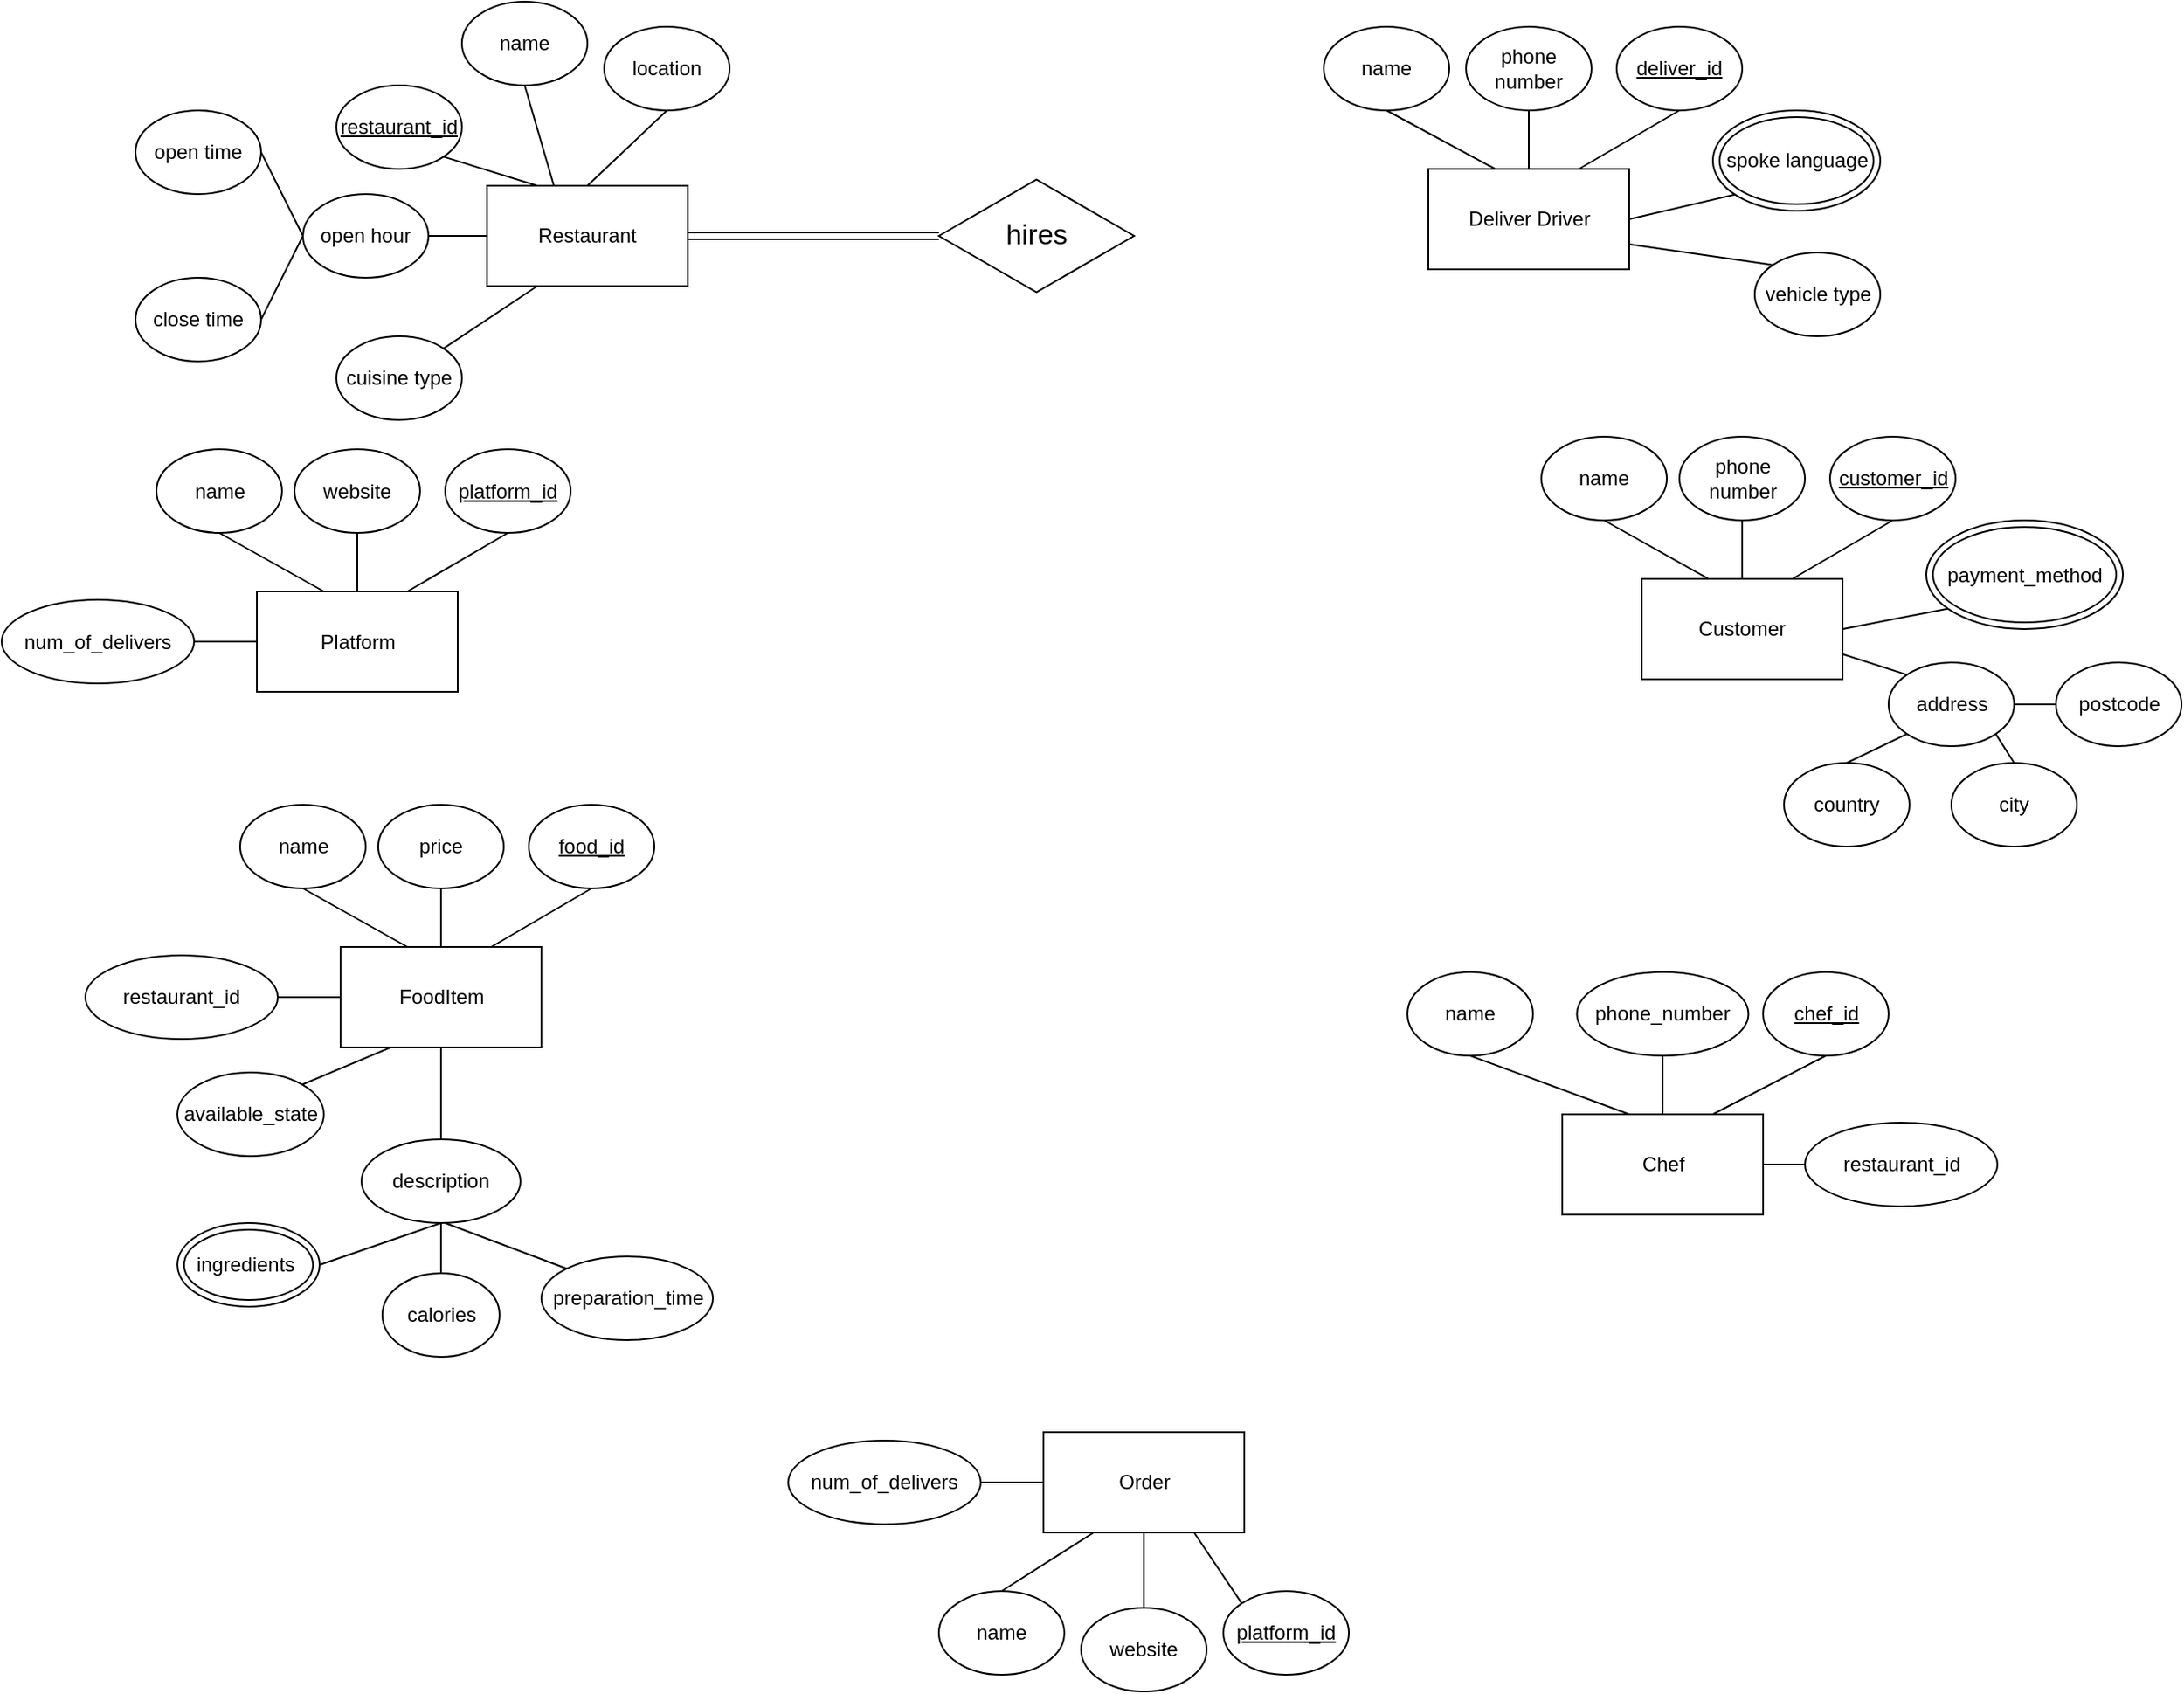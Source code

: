 <mxfile version="26.0.16">
  <diagram id="R2lEEEUBdFMjLlhIrx00" name="Page-1">
    <mxGraphModel dx="677" dy="470" grid="1" gridSize="10" guides="1" tooltips="1" connect="1" arrows="1" fold="1" page="1" pageScale="1" pageWidth="1654" pageHeight="1169" math="0" shadow="0" extFonts="Permanent Marker^https://fonts.googleapis.com/css?family=Permanent+Marker">
      <root>
        <mxCell id="0" />
        <mxCell id="1" parent="0" />
        <mxCell id="8IT-xfEcom7HQ6RDg2mn-1" value="Restaurant" style="rounded=0;whiteSpace=wrap;html=1;" vertex="1" parent="1">
          <mxGeometry x="290" y="140" width="120" height="60" as="geometry" />
        </mxCell>
        <mxCell id="8IT-xfEcom7HQ6RDg2mn-5" value="&lt;u&gt;restaurant_id&lt;/u&gt;" style="ellipse;whiteSpace=wrap;html=1;" vertex="1" parent="1">
          <mxGeometry x="200" y="80" width="75" height="50" as="geometry" />
        </mxCell>
        <mxCell id="8IT-xfEcom7HQ6RDg2mn-8" value="" style="endArrow=none;html=1;rounded=0;entryX=1;entryY=1;entryDx=0;entryDy=0;" edge="1" parent="1" target="8IT-xfEcom7HQ6RDg2mn-5">
          <mxGeometry width="50" height="50" relative="1" as="geometry">
            <mxPoint x="320" y="140" as="sourcePoint" />
            <mxPoint x="460" y="180" as="targetPoint" />
          </mxGeometry>
        </mxCell>
        <mxCell id="8IT-xfEcom7HQ6RDg2mn-9" value="name" style="ellipse;whiteSpace=wrap;html=1;" vertex="1" parent="1">
          <mxGeometry x="275" y="30" width="75" height="50" as="geometry" />
        </mxCell>
        <mxCell id="8IT-xfEcom7HQ6RDg2mn-10" value="location" style="ellipse;whiteSpace=wrap;html=1;" vertex="1" parent="1">
          <mxGeometry x="360" y="45" width="75" height="50" as="geometry" />
        </mxCell>
        <mxCell id="8IT-xfEcom7HQ6RDg2mn-11" value="" style="endArrow=none;html=1;rounded=0;entryX=0.5;entryY=1;entryDx=0;entryDy=0;exitX=0.333;exitY=0;exitDx=0;exitDy=0;exitPerimeter=0;" edge="1" parent="1" source="8IT-xfEcom7HQ6RDg2mn-1" target="8IT-xfEcom7HQ6RDg2mn-9">
          <mxGeometry width="50" height="50" relative="1" as="geometry">
            <mxPoint x="360" y="150" as="sourcePoint" />
            <mxPoint x="410" y="100" as="targetPoint" />
          </mxGeometry>
        </mxCell>
        <mxCell id="8IT-xfEcom7HQ6RDg2mn-12" value="" style="endArrow=none;html=1;rounded=0;entryX=0.5;entryY=1;entryDx=0;entryDy=0;exitX=0.5;exitY=0;exitDx=0;exitDy=0;" edge="1" parent="1" source="8IT-xfEcom7HQ6RDg2mn-1" target="8IT-xfEcom7HQ6RDg2mn-10">
          <mxGeometry width="50" height="50" relative="1" as="geometry">
            <mxPoint x="360" y="151" as="sourcePoint" />
            <mxPoint x="390.983" y="73.678" as="targetPoint" />
          </mxGeometry>
        </mxCell>
        <mxCell id="8IT-xfEcom7HQ6RDg2mn-13" value="open hour" style="ellipse;whiteSpace=wrap;html=1;" vertex="1" parent="1">
          <mxGeometry x="180" y="145" width="75" height="50" as="geometry" />
        </mxCell>
        <mxCell id="8IT-xfEcom7HQ6RDg2mn-14" value="" style="endArrow=none;html=1;rounded=0;exitX=1;exitY=0.5;exitDx=0;exitDy=0;entryX=0;entryY=0.5;entryDx=0;entryDy=0;" edge="1" parent="1" source="8IT-xfEcom7HQ6RDg2mn-13" target="8IT-xfEcom7HQ6RDg2mn-1">
          <mxGeometry width="50" height="50" relative="1" as="geometry">
            <mxPoint x="300" y="200" as="sourcePoint" />
            <mxPoint x="350" y="150" as="targetPoint" />
          </mxGeometry>
        </mxCell>
        <mxCell id="8IT-xfEcom7HQ6RDg2mn-16" value="open time" style="ellipse;whiteSpace=wrap;html=1;" vertex="1" parent="1">
          <mxGeometry x="80" y="95" width="75" height="50" as="geometry" />
        </mxCell>
        <mxCell id="8IT-xfEcom7HQ6RDg2mn-17" value="close time" style="ellipse;whiteSpace=wrap;html=1;" vertex="1" parent="1">
          <mxGeometry x="80" y="195" width="75" height="50" as="geometry" />
        </mxCell>
        <mxCell id="8IT-xfEcom7HQ6RDg2mn-18" value="" style="endArrow=none;html=1;rounded=0;exitX=1;exitY=0.5;exitDx=0;exitDy=0;entryX=0;entryY=0.5;entryDx=0;entryDy=0;" edge="1" parent="1" source="8IT-xfEcom7HQ6RDg2mn-16" target="8IT-xfEcom7HQ6RDg2mn-13">
          <mxGeometry width="50" height="50" relative="1" as="geometry">
            <mxPoint x="180" y="200" as="sourcePoint" />
            <mxPoint x="230" y="150" as="targetPoint" />
          </mxGeometry>
        </mxCell>
        <mxCell id="8IT-xfEcom7HQ6RDg2mn-19" value="" style="endArrow=none;html=1;rounded=0;exitX=1;exitY=0.5;exitDx=0;exitDy=0;entryX=0;entryY=0.5;entryDx=0;entryDy=0;" edge="1" parent="1" source="8IT-xfEcom7HQ6RDg2mn-17" target="8IT-xfEcom7HQ6RDg2mn-13">
          <mxGeometry width="50" height="50" relative="1" as="geometry">
            <mxPoint x="180" y="200" as="sourcePoint" />
            <mxPoint x="230" y="150" as="targetPoint" />
          </mxGeometry>
        </mxCell>
        <mxCell id="8IT-xfEcom7HQ6RDg2mn-20" value="cuisine type" style="ellipse;whiteSpace=wrap;html=1;" vertex="1" parent="1">
          <mxGeometry x="200" y="230" width="75" height="50" as="geometry" />
        </mxCell>
        <mxCell id="8IT-xfEcom7HQ6RDg2mn-21" value="" style="endArrow=none;html=1;rounded=0;exitX=1;exitY=0;exitDx=0;exitDy=0;entryX=0.25;entryY=1;entryDx=0;entryDy=0;" edge="1" parent="1" source="8IT-xfEcom7HQ6RDg2mn-20" target="8IT-xfEcom7HQ6RDg2mn-1">
          <mxGeometry width="50" height="50" relative="1" as="geometry">
            <mxPoint x="310" y="240" as="sourcePoint" />
            <mxPoint x="360" y="190" as="targetPoint" />
          </mxGeometry>
        </mxCell>
        <mxCell id="8IT-xfEcom7HQ6RDg2mn-35" value="Deliver Driver" style="rounded=0;whiteSpace=wrap;html=1;" vertex="1" parent="1">
          <mxGeometry x="852.5" y="130" width="120" height="60" as="geometry" />
        </mxCell>
        <mxCell id="8IT-xfEcom7HQ6RDg2mn-36" value="&lt;u&gt;deliver_id&lt;/u&gt;" style="ellipse;whiteSpace=wrap;html=1;" vertex="1" parent="1">
          <mxGeometry x="965" y="45" width="75" height="50" as="geometry" />
        </mxCell>
        <mxCell id="8IT-xfEcom7HQ6RDg2mn-37" value="" style="endArrow=none;html=1;rounded=0;entryX=0.5;entryY=1;entryDx=0;entryDy=0;exitX=0.75;exitY=0;exitDx=0;exitDy=0;" edge="1" parent="1" target="8IT-xfEcom7HQ6RDg2mn-36" source="8IT-xfEcom7HQ6RDg2mn-35">
          <mxGeometry width="50" height="50" relative="1" as="geometry">
            <mxPoint x="835" y="140" as="sourcePoint" />
            <mxPoint x="975" y="180" as="targetPoint" />
          </mxGeometry>
        </mxCell>
        <mxCell id="8IT-xfEcom7HQ6RDg2mn-38" value="name" style="ellipse;whiteSpace=wrap;html=1;" vertex="1" parent="1">
          <mxGeometry x="790" y="45" width="75" height="50" as="geometry" />
        </mxCell>
        <mxCell id="8IT-xfEcom7HQ6RDg2mn-39" value="phone number" style="ellipse;whiteSpace=wrap;html=1;" vertex="1" parent="1">
          <mxGeometry x="875" y="45" width="75" height="50" as="geometry" />
        </mxCell>
        <mxCell id="8IT-xfEcom7HQ6RDg2mn-40" value="" style="endArrow=none;html=1;rounded=0;entryX=0.5;entryY=1;entryDx=0;entryDy=0;exitX=0.333;exitY=0;exitDx=0;exitDy=0;exitPerimeter=0;" edge="1" parent="1" source="8IT-xfEcom7HQ6RDg2mn-35" target="8IT-xfEcom7HQ6RDg2mn-38">
          <mxGeometry width="50" height="50" relative="1" as="geometry">
            <mxPoint x="875" y="150" as="sourcePoint" />
            <mxPoint x="925" y="100" as="targetPoint" />
          </mxGeometry>
        </mxCell>
        <mxCell id="8IT-xfEcom7HQ6RDg2mn-41" value="" style="endArrow=none;html=1;rounded=0;entryX=0.5;entryY=1;entryDx=0;entryDy=0;exitX=0.5;exitY=0;exitDx=0;exitDy=0;" edge="1" parent="1" source="8IT-xfEcom7HQ6RDg2mn-35" target="8IT-xfEcom7HQ6RDg2mn-39">
          <mxGeometry width="50" height="50" relative="1" as="geometry">
            <mxPoint x="875" y="151" as="sourcePoint" />
            <mxPoint x="905.983" y="73.678" as="targetPoint" />
          </mxGeometry>
        </mxCell>
        <mxCell id="8IT-xfEcom7HQ6RDg2mn-43" value="" style="endArrow=none;html=1;rounded=0;exitX=1;exitY=0.5;exitDx=0;exitDy=0;entryX=1;entryY=0.5;entryDx=0;entryDy=0;" edge="1" parent="1" source="8IT-xfEcom7HQ6RDg2mn-50" target="8IT-xfEcom7HQ6RDg2mn-35">
          <mxGeometry width="50" height="50" relative="1" as="geometry">
            <mxPoint x="770" y="170" as="sourcePoint" />
            <mxPoint x="865" y="150" as="targetPoint" />
          </mxGeometry>
        </mxCell>
        <mxCell id="8IT-xfEcom7HQ6RDg2mn-48" value="vehicle type" style="ellipse;whiteSpace=wrap;html=1;" vertex="1" parent="1">
          <mxGeometry x="1047.5" y="180" width="75" height="50" as="geometry" />
        </mxCell>
        <mxCell id="8IT-xfEcom7HQ6RDg2mn-49" value="" style="endArrow=none;html=1;rounded=0;exitX=0;exitY=0;exitDx=0;exitDy=0;entryX=1;entryY=0.75;entryDx=0;entryDy=0;" edge="1" parent="1" source="8IT-xfEcom7HQ6RDg2mn-48" target="8IT-xfEcom7HQ6RDg2mn-35">
          <mxGeometry width="50" height="50" relative="1" as="geometry">
            <mxPoint x="825" y="240" as="sourcePoint" />
            <mxPoint x="875" y="190" as="targetPoint" />
          </mxGeometry>
        </mxCell>
        <mxCell id="8IT-xfEcom7HQ6RDg2mn-50" value="spoke language" style="ellipse;shape=doubleEllipse;whiteSpace=wrap;html=1;" vertex="1" parent="1">
          <mxGeometry x="1022.5" y="95" width="100" height="60" as="geometry" />
        </mxCell>
        <mxCell id="8IT-xfEcom7HQ6RDg2mn-52" value="Customer" style="rounded=0;whiteSpace=wrap;html=1;" vertex="1" parent="1">
          <mxGeometry x="980" y="375" width="120" height="60" as="geometry" />
        </mxCell>
        <mxCell id="8IT-xfEcom7HQ6RDg2mn-53" value="&lt;u&gt;customer_id&lt;/u&gt;" style="ellipse;whiteSpace=wrap;html=1;" vertex="1" parent="1">
          <mxGeometry x="1092.5" y="290" width="75" height="50" as="geometry" />
        </mxCell>
        <mxCell id="8IT-xfEcom7HQ6RDg2mn-54" value="" style="endArrow=none;html=1;rounded=0;entryX=0.5;entryY=1;entryDx=0;entryDy=0;exitX=0.75;exitY=0;exitDx=0;exitDy=0;" edge="1" parent="1" source="8IT-xfEcom7HQ6RDg2mn-52" target="8IT-xfEcom7HQ6RDg2mn-53">
          <mxGeometry width="50" height="50" relative="1" as="geometry">
            <mxPoint x="962.5" y="385" as="sourcePoint" />
            <mxPoint x="1102.5" y="425" as="targetPoint" />
          </mxGeometry>
        </mxCell>
        <mxCell id="8IT-xfEcom7HQ6RDg2mn-55" value="name" style="ellipse;whiteSpace=wrap;html=1;" vertex="1" parent="1">
          <mxGeometry x="920" y="290" width="75" height="50" as="geometry" />
        </mxCell>
        <mxCell id="8IT-xfEcom7HQ6RDg2mn-56" value="phone number" style="ellipse;whiteSpace=wrap;html=1;" vertex="1" parent="1">
          <mxGeometry x="1002.5" y="290" width="75" height="50" as="geometry" />
        </mxCell>
        <mxCell id="8IT-xfEcom7HQ6RDg2mn-57" value="" style="endArrow=none;html=1;rounded=0;entryX=0.5;entryY=1;entryDx=0;entryDy=0;exitX=0.333;exitY=0;exitDx=0;exitDy=0;exitPerimeter=0;" edge="1" parent="1" source="8IT-xfEcom7HQ6RDg2mn-52" target="8IT-xfEcom7HQ6RDg2mn-55">
          <mxGeometry width="50" height="50" relative="1" as="geometry">
            <mxPoint x="1002.5" y="395" as="sourcePoint" />
            <mxPoint x="1052.5" y="345" as="targetPoint" />
          </mxGeometry>
        </mxCell>
        <mxCell id="8IT-xfEcom7HQ6RDg2mn-58" value="" style="endArrow=none;html=1;rounded=0;entryX=0.5;entryY=1;entryDx=0;entryDy=0;exitX=0.5;exitY=0;exitDx=0;exitDy=0;" edge="1" parent="1" source="8IT-xfEcom7HQ6RDg2mn-52" target="8IT-xfEcom7HQ6RDg2mn-56">
          <mxGeometry width="50" height="50" relative="1" as="geometry">
            <mxPoint x="1002.5" y="396" as="sourcePoint" />
            <mxPoint x="1033.483" y="318.678" as="targetPoint" />
          </mxGeometry>
        </mxCell>
        <mxCell id="8IT-xfEcom7HQ6RDg2mn-59" value="" style="endArrow=none;html=1;rounded=0;exitX=1;exitY=0.5;exitDx=0;exitDy=0;entryX=1;entryY=0.5;entryDx=0;entryDy=0;" edge="1" parent="1" source="8IT-xfEcom7HQ6RDg2mn-62" target="8IT-xfEcom7HQ6RDg2mn-52">
          <mxGeometry width="50" height="50" relative="1" as="geometry">
            <mxPoint x="897.5" y="415" as="sourcePoint" />
            <mxPoint x="992.5" y="395" as="targetPoint" />
          </mxGeometry>
        </mxCell>
        <mxCell id="8IT-xfEcom7HQ6RDg2mn-60" value="address" style="ellipse;whiteSpace=wrap;html=1;" vertex="1" parent="1">
          <mxGeometry x="1127.5" y="425" width="75" height="50" as="geometry" />
        </mxCell>
        <mxCell id="8IT-xfEcom7HQ6RDg2mn-61" value="" style="endArrow=none;html=1;rounded=0;exitX=0;exitY=0;exitDx=0;exitDy=0;entryX=1;entryY=0.75;entryDx=0;entryDy=0;" edge="1" parent="1" source="8IT-xfEcom7HQ6RDg2mn-60" target="8IT-xfEcom7HQ6RDg2mn-52">
          <mxGeometry width="50" height="50" relative="1" as="geometry">
            <mxPoint x="952.5" y="485" as="sourcePoint" />
            <mxPoint x="1002.5" y="435" as="targetPoint" />
          </mxGeometry>
        </mxCell>
        <mxCell id="8IT-xfEcom7HQ6RDg2mn-62" value="payment_method" style="ellipse;shape=doubleEllipse;whiteSpace=wrap;html=1;" vertex="1" parent="1">
          <mxGeometry x="1150" y="340" width="117.5" height="65" as="geometry" />
        </mxCell>
        <mxCell id="8IT-xfEcom7HQ6RDg2mn-63" value="country" style="ellipse;whiteSpace=wrap;html=1;" vertex="1" parent="1">
          <mxGeometry x="1065" y="485" width="75" height="50" as="geometry" />
        </mxCell>
        <mxCell id="8IT-xfEcom7HQ6RDg2mn-64" value="city" style="ellipse;whiteSpace=wrap;html=1;" vertex="1" parent="1">
          <mxGeometry x="1165" y="485" width="75" height="50" as="geometry" />
        </mxCell>
        <mxCell id="8IT-xfEcom7HQ6RDg2mn-65" value="postcode" style="ellipse;whiteSpace=wrap;html=1;" vertex="1" parent="1">
          <mxGeometry x="1227.5" y="425" width="75" height="50" as="geometry" />
        </mxCell>
        <mxCell id="8IT-xfEcom7HQ6RDg2mn-66" value="" style="endArrow=none;html=1;rounded=0;exitX=0.5;exitY=0;exitDx=0;exitDy=0;entryX=0;entryY=1;entryDx=0;entryDy=0;" edge="1" parent="1" source="8IT-xfEcom7HQ6RDg2mn-63" target="8IT-xfEcom7HQ6RDg2mn-60">
          <mxGeometry width="50" height="50" relative="1" as="geometry">
            <mxPoint x="1147.5" y="455" as="sourcePoint" />
            <mxPoint x="1197.5" y="405" as="targetPoint" />
          </mxGeometry>
        </mxCell>
        <mxCell id="8IT-xfEcom7HQ6RDg2mn-67" value="" style="endArrow=none;html=1;rounded=0;exitX=0.5;exitY=0;exitDx=0;exitDy=0;entryX=1;entryY=1;entryDx=0;entryDy=0;" edge="1" parent="1" source="8IT-xfEcom7HQ6RDg2mn-64" target="8IT-xfEcom7HQ6RDg2mn-60">
          <mxGeometry width="50" height="50" relative="1" as="geometry">
            <mxPoint x="1147.5" y="455" as="sourcePoint" />
            <mxPoint x="1197.5" y="405" as="targetPoint" />
          </mxGeometry>
        </mxCell>
        <mxCell id="8IT-xfEcom7HQ6RDg2mn-68" value="" style="endArrow=none;html=1;rounded=0;exitX=1;exitY=0.5;exitDx=0;exitDy=0;entryX=0;entryY=0.5;entryDx=0;entryDy=0;" edge="1" parent="1" source="8IT-xfEcom7HQ6RDg2mn-60" target="8IT-xfEcom7HQ6RDg2mn-65">
          <mxGeometry width="50" height="50" relative="1" as="geometry">
            <mxPoint x="1147.5" y="455" as="sourcePoint" />
            <mxPoint x="1197.5" y="405" as="targetPoint" />
          </mxGeometry>
        </mxCell>
        <mxCell id="8IT-xfEcom7HQ6RDg2mn-69" value="Platform" style="rounded=0;whiteSpace=wrap;html=1;" vertex="1" parent="1">
          <mxGeometry x="152.5" y="382.5" width="120" height="60" as="geometry" />
        </mxCell>
        <mxCell id="8IT-xfEcom7HQ6RDg2mn-70" value="&lt;u&gt;platform_id&lt;/u&gt;" style="ellipse;whiteSpace=wrap;html=1;" vertex="1" parent="1">
          <mxGeometry x="265" y="297.5" width="75" height="50" as="geometry" />
        </mxCell>
        <mxCell id="8IT-xfEcom7HQ6RDg2mn-71" value="" style="endArrow=none;html=1;rounded=0;entryX=0.5;entryY=1;entryDx=0;entryDy=0;exitX=0.75;exitY=0;exitDx=0;exitDy=0;" edge="1" parent="1" source="8IT-xfEcom7HQ6RDg2mn-69" target="8IT-xfEcom7HQ6RDg2mn-70">
          <mxGeometry width="50" height="50" relative="1" as="geometry">
            <mxPoint x="135" y="392.5" as="sourcePoint" />
            <mxPoint x="275" y="432.5" as="targetPoint" />
          </mxGeometry>
        </mxCell>
        <mxCell id="8IT-xfEcom7HQ6RDg2mn-72" value="name" style="ellipse;whiteSpace=wrap;html=1;" vertex="1" parent="1">
          <mxGeometry x="92.5" y="297.5" width="75" height="50" as="geometry" />
        </mxCell>
        <mxCell id="8IT-xfEcom7HQ6RDg2mn-73" value="website" style="ellipse;whiteSpace=wrap;html=1;" vertex="1" parent="1">
          <mxGeometry x="175" y="297.5" width="75" height="50" as="geometry" />
        </mxCell>
        <mxCell id="8IT-xfEcom7HQ6RDg2mn-74" value="" style="endArrow=none;html=1;rounded=0;entryX=0.5;entryY=1;entryDx=0;entryDy=0;exitX=0.333;exitY=0;exitDx=0;exitDy=0;exitPerimeter=0;" edge="1" parent="1" source="8IT-xfEcom7HQ6RDg2mn-69" target="8IT-xfEcom7HQ6RDg2mn-72">
          <mxGeometry width="50" height="50" relative="1" as="geometry">
            <mxPoint x="175" y="402.5" as="sourcePoint" />
            <mxPoint x="225" y="352.5" as="targetPoint" />
          </mxGeometry>
        </mxCell>
        <mxCell id="8IT-xfEcom7HQ6RDg2mn-75" value="" style="endArrow=none;html=1;rounded=0;entryX=0.5;entryY=1;entryDx=0;entryDy=0;exitX=0.5;exitY=0;exitDx=0;exitDy=0;" edge="1" parent="1" source="8IT-xfEcom7HQ6RDg2mn-69" target="8IT-xfEcom7HQ6RDg2mn-73">
          <mxGeometry width="50" height="50" relative="1" as="geometry">
            <mxPoint x="175" y="403.5" as="sourcePoint" />
            <mxPoint x="205.983" y="326.178" as="targetPoint" />
          </mxGeometry>
        </mxCell>
        <mxCell id="8IT-xfEcom7HQ6RDg2mn-77" value="num_of_delivers" style="ellipse;whiteSpace=wrap;html=1;" vertex="1" parent="1">
          <mxGeometry y="387.5" width="115" height="50" as="geometry" />
        </mxCell>
        <mxCell id="8IT-xfEcom7HQ6RDg2mn-78" value="" style="endArrow=none;html=1;rounded=0;entryX=0;entryY=0.5;entryDx=0;entryDy=0;" edge="1" parent="1" source="8IT-xfEcom7HQ6RDg2mn-77" target="8IT-xfEcom7HQ6RDg2mn-69">
          <mxGeometry width="50" height="50" relative="1" as="geometry">
            <mxPoint x="125" y="492.5" as="sourcePoint" />
            <mxPoint x="175" y="442.5" as="targetPoint" />
          </mxGeometry>
        </mxCell>
        <mxCell id="8IT-xfEcom7HQ6RDg2mn-87" value="Order" style="rounded=0;whiteSpace=wrap;html=1;" vertex="1" parent="1">
          <mxGeometry x="622.5" y="885" width="120" height="60" as="geometry" />
        </mxCell>
        <mxCell id="8IT-xfEcom7HQ6RDg2mn-88" value="&lt;u&gt;platform_id&lt;/u&gt;" style="ellipse;whiteSpace=wrap;html=1;" vertex="1" parent="1">
          <mxGeometry x="730" y="980" width="75" height="50" as="geometry" />
        </mxCell>
        <mxCell id="8IT-xfEcom7HQ6RDg2mn-89" value="" style="endArrow=none;html=1;rounded=0;entryX=0;entryY=0;entryDx=0;entryDy=0;exitX=0.75;exitY=1;exitDx=0;exitDy=0;" edge="1" parent="1" source="8IT-xfEcom7HQ6RDg2mn-87" target="8IT-xfEcom7HQ6RDg2mn-88">
          <mxGeometry width="50" height="50" relative="1" as="geometry">
            <mxPoint x="605" y="895" as="sourcePoint" />
            <mxPoint x="745" y="935" as="targetPoint" />
          </mxGeometry>
        </mxCell>
        <mxCell id="8IT-xfEcom7HQ6RDg2mn-90" value="name" style="ellipse;whiteSpace=wrap;html=1;" vertex="1" parent="1">
          <mxGeometry x="560" y="980" width="75" height="50" as="geometry" />
        </mxCell>
        <mxCell id="8IT-xfEcom7HQ6RDg2mn-91" value="website" style="ellipse;whiteSpace=wrap;html=1;" vertex="1" parent="1">
          <mxGeometry x="645" y="990" width="75" height="50" as="geometry" />
        </mxCell>
        <mxCell id="8IT-xfEcom7HQ6RDg2mn-92" value="" style="endArrow=none;html=1;rounded=0;entryX=0.5;entryY=0;entryDx=0;entryDy=0;exitX=0.25;exitY=1;exitDx=0;exitDy=0;" edge="1" parent="1" source="8IT-xfEcom7HQ6RDg2mn-87" target="8IT-xfEcom7HQ6RDg2mn-90">
          <mxGeometry width="50" height="50" relative="1" as="geometry">
            <mxPoint x="645" y="905" as="sourcePoint" />
            <mxPoint x="695" y="855" as="targetPoint" />
          </mxGeometry>
        </mxCell>
        <mxCell id="8IT-xfEcom7HQ6RDg2mn-93" value="" style="endArrow=none;html=1;rounded=0;entryX=0.5;entryY=0;entryDx=0;entryDy=0;exitX=0.5;exitY=1;exitDx=0;exitDy=0;" edge="1" parent="1" source="8IT-xfEcom7HQ6RDg2mn-87" target="8IT-xfEcom7HQ6RDg2mn-91">
          <mxGeometry width="50" height="50" relative="1" as="geometry">
            <mxPoint x="645" y="906" as="sourcePoint" />
            <mxPoint x="675.983" y="828.678" as="targetPoint" />
          </mxGeometry>
        </mxCell>
        <mxCell id="8IT-xfEcom7HQ6RDg2mn-94" value="num_of_delivers" style="ellipse;whiteSpace=wrap;html=1;" vertex="1" parent="1">
          <mxGeometry x="470" y="890" width="115" height="50" as="geometry" />
        </mxCell>
        <mxCell id="8IT-xfEcom7HQ6RDg2mn-95" value="" style="endArrow=none;html=1;rounded=0;entryX=0;entryY=0.5;entryDx=0;entryDy=0;" edge="1" parent="1" source="8IT-xfEcom7HQ6RDg2mn-94" target="8IT-xfEcom7HQ6RDg2mn-87">
          <mxGeometry width="50" height="50" relative="1" as="geometry">
            <mxPoint x="595" y="995" as="sourcePoint" />
            <mxPoint x="645" y="945" as="targetPoint" />
          </mxGeometry>
        </mxCell>
        <mxCell id="8IT-xfEcom7HQ6RDg2mn-96" value="FoodItem&lt;span style=&quot;caret-color: rgba(0, 0, 0, 0); color: rgba(0, 0, 0, 0); font-family: monospace; font-size: 0px; text-align: start; white-space: nowrap;&quot;&gt;%3CmxGraphModel%3E%3Croot%3E%3CmxCell%20id%3D%220%22%2F%3E%3CmxCell%20id%3D%221%22%20parent%3D%220%22%2F%3E%3CmxCell%20id%3D%222%22%20value%3D%22Platform%22%20style%3D%22rounded%3D0%3BwhiteSpace%3Dwrap%3Bhtml%3D1%3B%22%20vertex%3D%221%22%20parent%3D%221%22%3E%3CmxGeometry%20x%3D%22152.5%22%20y%3D%22382.5%22%20width%3D%22120%22%20height%3D%2260%22%20as%3D%22geometry%22%2F%3E%3C%2FmxCell%3E%3CmxCell%20id%3D%223%22%20value%3D%22%26lt%3Bu%26gt%3Bplatform_id%26lt%3B%2Fu%26gt%3B%22%20style%3D%22ellipse%3BwhiteSpace%3Dwrap%3Bhtml%3D1%3B%22%20vertex%3D%221%22%20parent%3D%221%22%3E%3CmxGeometry%20x%3D%22265%22%20y%3D%22297.5%22%20width%3D%2275%22%20height%3D%2250%22%20as%3D%22geometry%22%2F%3E%3C%2FmxCell%3E%3CmxCell%20id%3D%224%22%20value%3D%22%22%20style%3D%22endArrow%3Dnone%3Bhtml%3D1%3Brounded%3D0%3BentryX%3D0.5%3BentryY%3D1%3BentryDx%3D0%3BentryDy%3D0%3BexitX%3D0.75%3BexitY%3D0%3BexitDx%3D0%3BexitDy%3D0%3B%22%20edge%3D%221%22%20source%3D%222%22%20target%3D%223%22%20parent%3D%221%22%3E%3CmxGeometry%20width%3D%2250%22%20height%3D%2250%22%20relative%3D%221%22%20as%3D%22geometry%22%3E%3CmxPoint%20x%3D%22135%22%20y%3D%22392.5%22%20as%3D%22sourcePoint%22%2F%3E%3CmxPoint%20x%3D%22275%22%20y%3D%22432.5%22%20as%3D%22targetPoint%22%2F%3E%3C%2FmxGeometry%3E%3C%2FmxCell%3E%3CmxCell%20id%3D%225%22%20value%3D%22name%22%20style%3D%22ellipse%3BwhiteSpace%3Dwrap%3Bhtml%3D1%3B%22%20vertex%3D%221%22%20parent%3D%221%22%3E%3CmxGeometry%20x%3D%2292.5%22%20y%3D%22297.5%22%20width%3D%2275%22%20height%3D%2250%22%20as%3D%22geometry%22%2F%3E%3C%2FmxCell%3E%3CmxCell%20id%3D%226%22%20value%3D%22website%22%20style%3D%22ellipse%3BwhiteSpace%3Dwrap%3Bhtml%3D1%3B%22%20vertex%3D%221%22%20parent%3D%221%22%3E%3CmxGeometry%20x%3D%22175%22%20y%3D%22297.5%22%20width%3D%2275%22%20height%3D%2250%22%20as%3D%22geometry%22%2F%3E%3C%2FmxCell%3E%3CmxCell%20id%3D%227%22%20value%3D%22%22%20style%3D%22endArrow%3Dnone%3Bhtml%3D1%3Brounded%3D0%3BentryX%3D0.5%3BentryY%3D1%3BentryDx%3D0%3BentryDy%3D0%3BexitX%3D0.333%3BexitY%3D0%3BexitDx%3D0%3BexitDy%3D0%3BexitPerimeter%3D0%3B%22%20edge%3D%221%22%20source%3D%222%22%20target%3D%225%22%20parent%3D%221%22%3E%3CmxGeometry%20width%3D%2250%22%20height%3D%2250%22%20relative%3D%221%22%20as%3D%22geometry%22%3E%3CmxPoint%20x%3D%22175%22%20y%3D%22402.5%22%20as%3D%22sourcePoint%22%2F%3E%3CmxPoint%20x%3D%22225%22%20y%3D%22352.5%22%20as%3D%22targetPoint%22%2F%3E%3C%2FmxGeometry%3E%3C%2FmxCell%3E%3CmxCell%20id%3D%228%22%20value%3D%22%22%20style%3D%22endArrow%3Dnone%3Bhtml%3D1%3Brounded%3D0%3BentryX%3D0.5%3BentryY%3D1%3BentryDx%3D0%3BentryDy%3D0%3BexitX%3D0.5%3BexitY%3D0%3BexitDx%3D0%3BexitDy%3D0%3B%22%20edge%3D%221%22%20source%3D%222%22%20target%3D%226%22%20parent%3D%221%22%3E%3CmxGeometry%20width%3D%2250%22%20height%3D%2250%22%20relative%3D%221%22%20as%3D%22geometry%22%3E%3CmxPoint%20x%3D%22175%22%20y%3D%22403.5%22%20as%3D%22sourcePoint%22%2F%3E%3CmxPoint%20x%3D%22205.983%22%20y%3D%22326.178%22%20as%3D%22targetPoint%22%2F%3E%3C%2FmxGeometry%3E%3C%2FmxCell%3E%3CmxCell%20id%3D%229%22%20value%3D%22num_of_delivers%22%20style%3D%22ellipse%3BwhiteSpace%3Dwrap%3Bhtml%3D1%3B%22%20vertex%3D%221%22%20parent%3D%221%22%3E%3CmxGeometry%20y%3D%22387.5%22%20width%3D%22115%22%20height%3D%2250%22%20as%3D%22geometry%22%2F%3E%3C%2FmxCell%3E%3CmxCell%20id%3D%2210%22%20value%3D%22%22%20style%3D%22endArrow%3Dnone%3Bhtml%3D1%3Brounded%3D0%3BentryX%3D0%3BentryY%3D0.5%3BentryDx%3D0%3BentryDy%3D0%3B%22%20edge%3D%221%22%20source%3D%229%22%20target%3D%222%22%20parent%3D%221%22%3E%3CmxGeometry%20width%3D%2250%22%20height%3D%2250%22%20relative%3D%221%22%20as%3D%22geometry%22%3E%3CmxPoint%20x%3D%22125%22%20y%3D%22492.5%22%20as%3D%22sourcePoint%22%2F%3E%3CmxPoint%20x%3D%22175%22%20y%3D%22442.5%22%20as%3D%22targetPoint%22%2F%3E%3C%2FmxGeometry%3E%3C%2FmxCell%3E%3C%2Froot%3E%3C%2FmxGraphModel%3E&lt;/span&gt;" style="rounded=0;whiteSpace=wrap;html=1;" vertex="1" parent="1">
          <mxGeometry x="202.5" y="595" width="120" height="60" as="geometry" />
        </mxCell>
        <mxCell id="8IT-xfEcom7HQ6RDg2mn-97" value="&lt;u&gt;food_id&lt;/u&gt;" style="ellipse;whiteSpace=wrap;html=1;" vertex="1" parent="1">
          <mxGeometry x="315" y="510" width="75" height="50" as="geometry" />
        </mxCell>
        <mxCell id="8IT-xfEcom7HQ6RDg2mn-98" value="" style="endArrow=none;html=1;rounded=0;entryX=0.5;entryY=1;entryDx=0;entryDy=0;exitX=0.75;exitY=0;exitDx=0;exitDy=0;" edge="1" parent="1" source="8IT-xfEcom7HQ6RDg2mn-96" target="8IT-xfEcom7HQ6RDg2mn-97">
          <mxGeometry width="50" height="50" relative="1" as="geometry">
            <mxPoint x="185" y="605" as="sourcePoint" />
            <mxPoint x="325" y="645" as="targetPoint" />
          </mxGeometry>
        </mxCell>
        <mxCell id="8IT-xfEcom7HQ6RDg2mn-99" value="name" style="ellipse;whiteSpace=wrap;html=1;" vertex="1" parent="1">
          <mxGeometry x="142.5" y="510" width="75" height="50" as="geometry" />
        </mxCell>
        <mxCell id="8IT-xfEcom7HQ6RDg2mn-100" value="price" style="ellipse;whiteSpace=wrap;html=1;" vertex="1" parent="1">
          <mxGeometry x="225" y="510" width="75" height="50" as="geometry" />
        </mxCell>
        <mxCell id="8IT-xfEcom7HQ6RDg2mn-101" value="" style="endArrow=none;html=1;rounded=0;entryX=0.5;entryY=1;entryDx=0;entryDy=0;exitX=0.333;exitY=0;exitDx=0;exitDy=0;exitPerimeter=0;" edge="1" parent="1" source="8IT-xfEcom7HQ6RDg2mn-96" target="8IT-xfEcom7HQ6RDg2mn-99">
          <mxGeometry width="50" height="50" relative="1" as="geometry">
            <mxPoint x="225" y="615" as="sourcePoint" />
            <mxPoint x="275" y="565" as="targetPoint" />
          </mxGeometry>
        </mxCell>
        <mxCell id="8IT-xfEcom7HQ6RDg2mn-102" value="" style="endArrow=none;html=1;rounded=0;entryX=0.5;entryY=1;entryDx=0;entryDy=0;exitX=0.5;exitY=0;exitDx=0;exitDy=0;" edge="1" parent="1" source="8IT-xfEcom7HQ6RDg2mn-96" target="8IT-xfEcom7HQ6RDg2mn-100">
          <mxGeometry width="50" height="50" relative="1" as="geometry">
            <mxPoint x="225" y="616" as="sourcePoint" />
            <mxPoint x="255.983" y="538.678" as="targetPoint" />
          </mxGeometry>
        </mxCell>
        <mxCell id="8IT-xfEcom7HQ6RDg2mn-103" value="restaurant_id" style="ellipse;whiteSpace=wrap;html=1;" vertex="1" parent="1">
          <mxGeometry x="50" y="600" width="115" height="50" as="geometry" />
        </mxCell>
        <mxCell id="8IT-xfEcom7HQ6RDg2mn-104" value="" style="endArrow=none;html=1;rounded=0;entryX=0;entryY=0.5;entryDx=0;entryDy=0;" edge="1" parent="1" source="8IT-xfEcom7HQ6RDg2mn-103" target="8IT-xfEcom7HQ6RDg2mn-96">
          <mxGeometry width="50" height="50" relative="1" as="geometry">
            <mxPoint x="175" y="705" as="sourcePoint" />
            <mxPoint x="225" y="655" as="targetPoint" />
          </mxGeometry>
        </mxCell>
        <mxCell id="8IT-xfEcom7HQ6RDg2mn-105" value="Chef" style="rounded=0;whiteSpace=wrap;html=1;" vertex="1" parent="1">
          <mxGeometry x="932.5" y="695" width="120" height="60" as="geometry" />
        </mxCell>
        <mxCell id="8IT-xfEcom7HQ6RDg2mn-106" value="&lt;u&gt;chef_id&lt;/u&gt;" style="ellipse;whiteSpace=wrap;html=1;" vertex="1" parent="1">
          <mxGeometry x="1052.5" y="610" width="75" height="50" as="geometry" />
        </mxCell>
        <mxCell id="8IT-xfEcom7HQ6RDg2mn-107" value="" style="endArrow=none;html=1;rounded=0;entryX=0.5;entryY=1;entryDx=0;entryDy=0;exitX=0.75;exitY=0;exitDx=0;exitDy=0;" edge="1" parent="1" source="8IT-xfEcom7HQ6RDg2mn-105" target="8IT-xfEcom7HQ6RDg2mn-106">
          <mxGeometry width="50" height="50" relative="1" as="geometry">
            <mxPoint x="915" y="705" as="sourcePoint" />
            <mxPoint x="1055" y="745" as="targetPoint" />
          </mxGeometry>
        </mxCell>
        <mxCell id="8IT-xfEcom7HQ6RDg2mn-108" value="name" style="ellipse;whiteSpace=wrap;html=1;" vertex="1" parent="1">
          <mxGeometry x="840" y="610" width="75" height="50" as="geometry" />
        </mxCell>
        <mxCell id="8IT-xfEcom7HQ6RDg2mn-109" value="phone_number" style="ellipse;whiteSpace=wrap;html=1;" vertex="1" parent="1">
          <mxGeometry x="941.25" y="610" width="102.5" height="50" as="geometry" />
        </mxCell>
        <mxCell id="8IT-xfEcom7HQ6RDg2mn-110" value="" style="endArrow=none;html=1;rounded=0;entryX=0.5;entryY=1;entryDx=0;entryDy=0;exitX=0.333;exitY=0;exitDx=0;exitDy=0;exitPerimeter=0;" edge="1" parent="1" source="8IT-xfEcom7HQ6RDg2mn-105" target="8IT-xfEcom7HQ6RDg2mn-108">
          <mxGeometry width="50" height="50" relative="1" as="geometry">
            <mxPoint x="955" y="715" as="sourcePoint" />
            <mxPoint x="1005" y="665" as="targetPoint" />
          </mxGeometry>
        </mxCell>
        <mxCell id="8IT-xfEcom7HQ6RDg2mn-111" value="" style="endArrow=none;html=1;rounded=0;entryX=0.5;entryY=1;entryDx=0;entryDy=0;exitX=0.5;exitY=0;exitDx=0;exitDy=0;" edge="1" parent="1" source="8IT-xfEcom7HQ6RDg2mn-105" target="8IT-xfEcom7HQ6RDg2mn-109">
          <mxGeometry width="50" height="50" relative="1" as="geometry">
            <mxPoint x="955" y="716" as="sourcePoint" />
            <mxPoint x="985.983" y="638.678" as="targetPoint" />
          </mxGeometry>
        </mxCell>
        <mxCell id="8IT-xfEcom7HQ6RDg2mn-112" value="restaurant_id" style="ellipse;whiteSpace=wrap;html=1;" vertex="1" parent="1">
          <mxGeometry x="1077.5" y="700" width="115" height="50" as="geometry" />
        </mxCell>
        <mxCell id="8IT-xfEcom7HQ6RDg2mn-113" value="" style="endArrow=none;html=1;rounded=0;entryX=1;entryY=0.5;entryDx=0;entryDy=0;" edge="1" parent="1" source="8IT-xfEcom7HQ6RDg2mn-112" target="8IT-xfEcom7HQ6RDg2mn-105">
          <mxGeometry width="50" height="50" relative="1" as="geometry">
            <mxPoint x="905" y="805" as="sourcePoint" />
            <mxPoint x="955" y="755" as="targetPoint" />
          </mxGeometry>
        </mxCell>
        <mxCell id="8IT-xfEcom7HQ6RDg2mn-114" value="" style="endArrow=none;html=1;rounded=0;entryX=0.25;entryY=1;entryDx=0;entryDy=0;exitX=1;exitY=0;exitDx=0;exitDy=0;" edge="1" parent="1" source="8IT-xfEcom7HQ6RDg2mn-116" target="8IT-xfEcom7HQ6RDg2mn-96">
          <mxGeometry width="50" height="50" relative="1" as="geometry">
            <mxPoint x="185" y="690" as="sourcePoint" />
            <mxPoint x="355" y="640" as="targetPoint" />
          </mxGeometry>
        </mxCell>
        <mxCell id="8IT-xfEcom7HQ6RDg2mn-116" value="available_state" style="ellipse;whiteSpace=wrap;html=1;" vertex="1" parent="1">
          <mxGeometry x="105" y="670" width="87.5" height="50" as="geometry" />
        </mxCell>
        <mxCell id="8IT-xfEcom7HQ6RDg2mn-117" value="" style="endArrow=none;html=1;rounded=0;exitX=0.5;exitY=1;exitDx=0;exitDy=0;entryX=0.5;entryY=0;entryDx=0;entryDy=0;" edge="1" parent="1" source="8IT-xfEcom7HQ6RDg2mn-96" target="8IT-xfEcom7HQ6RDg2mn-118">
          <mxGeometry width="50" height="50" relative="1" as="geometry">
            <mxPoint x="265" y="680" as="sourcePoint" />
            <mxPoint x="263" y="700" as="targetPoint" />
          </mxGeometry>
        </mxCell>
        <mxCell id="8IT-xfEcom7HQ6RDg2mn-118" value="description" style="ellipse;whiteSpace=wrap;html=1;" vertex="1" parent="1">
          <mxGeometry x="215" y="710" width="95" height="50" as="geometry" />
        </mxCell>
        <mxCell id="8IT-xfEcom7HQ6RDg2mn-119" value="" style="endArrow=none;html=1;rounded=0;entryX=0.5;entryY=1;entryDx=0;entryDy=0;exitX=1;exitY=0.5;exitDx=0;exitDy=0;" edge="1" parent="1" source="8IT-xfEcom7HQ6RDg2mn-120" target="8IT-xfEcom7HQ6RDg2mn-118">
          <mxGeometry width="50" height="50" relative="1" as="geometry">
            <mxPoint x="215" y="800" as="sourcePoint" />
            <mxPoint x="315" y="760" as="targetPoint" />
          </mxGeometry>
        </mxCell>
        <mxCell id="8IT-xfEcom7HQ6RDg2mn-120" value="ingredients&amp;nbsp;" style="ellipse;shape=doubleEllipse;whiteSpace=wrap;html=1;" vertex="1" parent="1">
          <mxGeometry x="105" y="760" width="85" height="50" as="geometry" />
        </mxCell>
        <mxCell id="8IT-xfEcom7HQ6RDg2mn-121" value="" style="endArrow=none;html=1;rounded=0;entryX=0.5;entryY=1;entryDx=0;entryDy=0;exitX=0.5;exitY=0;exitDx=0;exitDy=0;" edge="1" parent="1" source="8IT-xfEcom7HQ6RDg2mn-122" target="8IT-xfEcom7HQ6RDg2mn-118">
          <mxGeometry width="50" height="50" relative="1" as="geometry">
            <mxPoint x="265" y="790" as="sourcePoint" />
            <mxPoint x="315" y="760" as="targetPoint" />
          </mxGeometry>
        </mxCell>
        <mxCell id="8IT-xfEcom7HQ6RDg2mn-122" value="calories" style="ellipse;whiteSpace=wrap;html=1;" vertex="1" parent="1">
          <mxGeometry x="227.5" y="790" width="70" height="50" as="geometry" />
        </mxCell>
        <mxCell id="8IT-xfEcom7HQ6RDg2mn-123" value="" style="endArrow=none;html=1;rounded=0;entryX=0;entryY=0;entryDx=0;entryDy=0;" edge="1" parent="1" target="8IT-xfEcom7HQ6RDg2mn-124">
          <mxGeometry width="50" height="50" relative="1" as="geometry">
            <mxPoint x="265" y="760" as="sourcePoint" />
            <mxPoint x="335" y="790" as="targetPoint" />
          </mxGeometry>
        </mxCell>
        <mxCell id="8IT-xfEcom7HQ6RDg2mn-124" value="preparation_time" style="ellipse;whiteSpace=wrap;html=1;" vertex="1" parent="1">
          <mxGeometry x="322.5" y="780" width="102.5" height="50" as="geometry" />
        </mxCell>
        <mxCell id="8IT-xfEcom7HQ6RDg2mn-128" style="edgeStyle=orthogonalEdgeStyle;rounded=0;orthogonalLoop=1;jettySize=auto;html=1;entryX=1;entryY=0.5;entryDx=0;entryDy=0;shape=link;" edge="1" parent="1" source="8IT-xfEcom7HQ6RDg2mn-126" target="8IT-xfEcom7HQ6RDg2mn-1">
          <mxGeometry relative="1" as="geometry" />
        </mxCell>
        <mxCell id="8IT-xfEcom7HQ6RDg2mn-126" value="&lt;font style=&quot;font-size: 17px;&quot;&gt;hires&lt;/font&gt;" style="html=1;whiteSpace=wrap;aspect=fixed;shape=isoRectangle;" vertex="1" parent="1">
          <mxGeometry x="560" y="135" width="116.67" height="70" as="geometry" />
        </mxCell>
      </root>
    </mxGraphModel>
  </diagram>
</mxfile>
